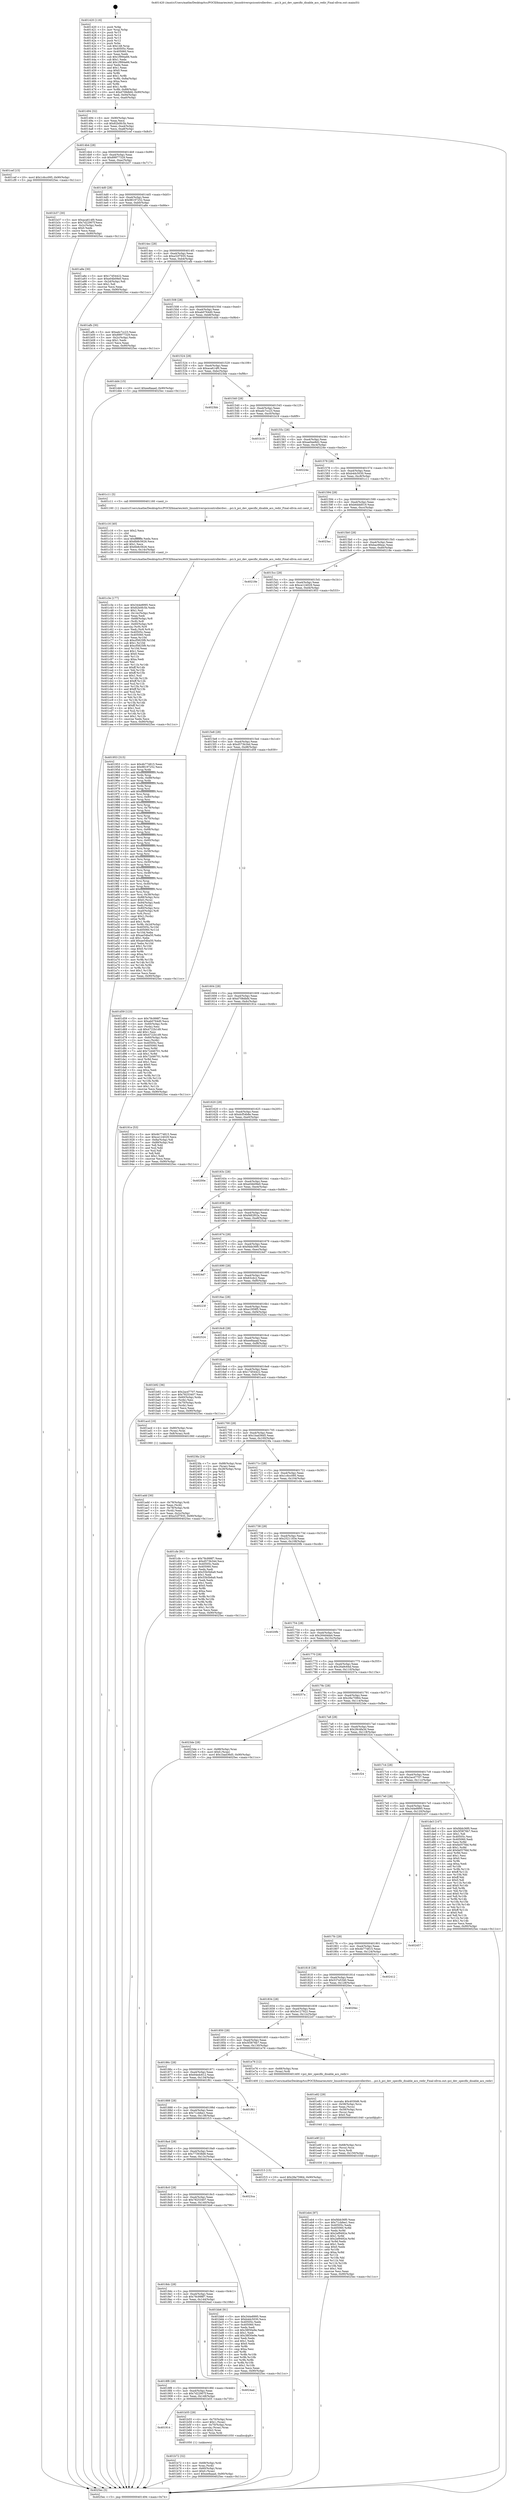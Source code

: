 digraph "0x401420" {
  label = "0x401420 (/mnt/c/Users/mathe/Desktop/tcc/POCII/binaries/extr_linuxdriverspcicontrollerdwc....pci.h_pci_dev_specific_disable_acs_redir_Final-ollvm.out::main(0))"
  labelloc = "t"
  node[shape=record]

  Entry [label="",width=0.3,height=0.3,shape=circle,fillcolor=black,style=filled]
  "0x401494" [label="{
     0x401494 [32]\l
     | [instrs]\l
     &nbsp;&nbsp;0x401494 \<+6\>: mov -0x90(%rbp),%eax\l
     &nbsp;&nbsp;0x40149a \<+2\>: mov %eax,%ecx\l
     &nbsp;&nbsp;0x40149c \<+6\>: sub $0x82b0fc5b,%ecx\l
     &nbsp;&nbsp;0x4014a2 \<+6\>: mov %eax,-0xa4(%rbp)\l
     &nbsp;&nbsp;0x4014a8 \<+6\>: mov %ecx,-0xa8(%rbp)\l
     &nbsp;&nbsp;0x4014ae \<+6\>: je 0000000000401cef \<main+0x8cf\>\l
  }"]
  "0x401cef" [label="{
     0x401cef [15]\l
     | [instrs]\l
     &nbsp;&nbsp;0x401cef \<+10\>: movl $0x1c6cc095,-0x90(%rbp)\l
     &nbsp;&nbsp;0x401cf9 \<+5\>: jmp 00000000004025ec \<main+0x11cc\>\l
  }"]
  "0x4014b4" [label="{
     0x4014b4 [28]\l
     | [instrs]\l
     &nbsp;&nbsp;0x4014b4 \<+5\>: jmp 00000000004014b9 \<main+0x99\>\l
     &nbsp;&nbsp;0x4014b9 \<+6\>: mov -0xa4(%rbp),%eax\l
     &nbsp;&nbsp;0x4014bf \<+5\>: sub $0x89977329,%eax\l
     &nbsp;&nbsp;0x4014c4 \<+6\>: mov %eax,-0xac(%rbp)\l
     &nbsp;&nbsp;0x4014ca \<+6\>: je 0000000000401b37 \<main+0x717\>\l
  }"]
  Exit [label="",width=0.3,height=0.3,shape=circle,fillcolor=black,style=filled,peripheries=2]
  "0x401b37" [label="{
     0x401b37 [30]\l
     | [instrs]\l
     &nbsp;&nbsp;0x401b37 \<+5\>: mov $0xaca614f0,%eax\l
     &nbsp;&nbsp;0x401b3c \<+5\>: mov $0x7d22907f,%ecx\l
     &nbsp;&nbsp;0x401b41 \<+3\>: mov -0x2c(%rbp),%edx\l
     &nbsp;&nbsp;0x401b44 \<+3\>: cmp $0x0,%edx\l
     &nbsp;&nbsp;0x401b47 \<+3\>: cmove %ecx,%eax\l
     &nbsp;&nbsp;0x401b4a \<+6\>: mov %eax,-0x90(%rbp)\l
     &nbsp;&nbsp;0x401b50 \<+5\>: jmp 00000000004025ec \<main+0x11cc\>\l
  }"]
  "0x4014d0" [label="{
     0x4014d0 [28]\l
     | [instrs]\l
     &nbsp;&nbsp;0x4014d0 \<+5\>: jmp 00000000004014d5 \<main+0xb5\>\l
     &nbsp;&nbsp;0x4014d5 \<+6\>: mov -0xa4(%rbp),%eax\l
     &nbsp;&nbsp;0x4014db \<+5\>: sub $0x98197252,%eax\l
     &nbsp;&nbsp;0x4014e0 \<+6\>: mov %eax,-0xb0(%rbp)\l
     &nbsp;&nbsp;0x4014e6 \<+6\>: je 0000000000401a8e \<main+0x66e\>\l
  }"]
  "0x401eb4" [label="{
     0x401eb4 [97]\l
     | [instrs]\l
     &nbsp;&nbsp;0x401eb4 \<+5\>: mov $0xf4bb36f0,%eax\l
     &nbsp;&nbsp;0x401eb9 \<+5\>: mov $0x71cbfee1,%esi\l
     &nbsp;&nbsp;0x401ebe \<+7\>: mov 0x40505c,%edx\l
     &nbsp;&nbsp;0x401ec5 \<+8\>: mov 0x405060,%r8d\l
     &nbsp;&nbsp;0x401ecd \<+3\>: mov %edx,%r9d\l
     &nbsp;&nbsp;0x401ed0 \<+7\>: add $0x2ef9492e,%r9d\l
     &nbsp;&nbsp;0x401ed7 \<+4\>: sub $0x1,%r9d\l
     &nbsp;&nbsp;0x401edb \<+7\>: sub $0x2ef9492e,%r9d\l
     &nbsp;&nbsp;0x401ee2 \<+4\>: imul %r9d,%edx\l
     &nbsp;&nbsp;0x401ee6 \<+3\>: and $0x1,%edx\l
     &nbsp;&nbsp;0x401ee9 \<+3\>: cmp $0x0,%edx\l
     &nbsp;&nbsp;0x401eec \<+4\>: sete %r10b\l
     &nbsp;&nbsp;0x401ef0 \<+4\>: cmp $0xa,%r8d\l
     &nbsp;&nbsp;0x401ef4 \<+4\>: setl %r11b\l
     &nbsp;&nbsp;0x401ef8 \<+3\>: mov %r10b,%bl\l
     &nbsp;&nbsp;0x401efb \<+3\>: and %r11b,%bl\l
     &nbsp;&nbsp;0x401efe \<+3\>: xor %r11b,%r10b\l
     &nbsp;&nbsp;0x401f01 \<+3\>: or %r10b,%bl\l
     &nbsp;&nbsp;0x401f04 \<+3\>: test $0x1,%bl\l
     &nbsp;&nbsp;0x401f07 \<+3\>: cmovne %esi,%eax\l
     &nbsp;&nbsp;0x401f0a \<+6\>: mov %eax,-0x90(%rbp)\l
     &nbsp;&nbsp;0x401f10 \<+5\>: jmp 00000000004025ec \<main+0x11cc\>\l
  }"]
  "0x401a8e" [label="{
     0x401a8e [30]\l
     | [instrs]\l
     &nbsp;&nbsp;0x401a8e \<+5\>: mov $0x17d54422,%eax\l
     &nbsp;&nbsp;0x401a93 \<+5\>: mov $0xe04b09e0,%ecx\l
     &nbsp;&nbsp;0x401a98 \<+3\>: mov -0x2d(%rbp),%dl\l
     &nbsp;&nbsp;0x401a9b \<+3\>: test $0x1,%dl\l
     &nbsp;&nbsp;0x401a9e \<+3\>: cmovne %ecx,%eax\l
     &nbsp;&nbsp;0x401aa1 \<+6\>: mov %eax,-0x90(%rbp)\l
     &nbsp;&nbsp;0x401aa7 \<+5\>: jmp 00000000004025ec \<main+0x11cc\>\l
  }"]
  "0x4014ec" [label="{
     0x4014ec [28]\l
     | [instrs]\l
     &nbsp;&nbsp;0x4014ec \<+5\>: jmp 00000000004014f1 \<main+0xd1\>\l
     &nbsp;&nbsp;0x4014f1 \<+6\>: mov -0xa4(%rbp),%eax\l
     &nbsp;&nbsp;0x4014f7 \<+5\>: sub $0xa32f7935,%eax\l
     &nbsp;&nbsp;0x4014fc \<+6\>: mov %eax,-0xb4(%rbp)\l
     &nbsp;&nbsp;0x401502 \<+6\>: je 0000000000401afb \<main+0x6db\>\l
  }"]
  "0x401e9f" [label="{
     0x401e9f [21]\l
     | [instrs]\l
     &nbsp;&nbsp;0x401e9f \<+4\>: mov -0x68(%rbp),%rcx\l
     &nbsp;&nbsp;0x401ea3 \<+3\>: mov (%rcx),%rcx\l
     &nbsp;&nbsp;0x401ea6 \<+3\>: mov %rcx,%rdi\l
     &nbsp;&nbsp;0x401ea9 \<+6\>: mov %eax,-0x150(%rbp)\l
     &nbsp;&nbsp;0x401eaf \<+5\>: call 0000000000401030 \<free@plt\>\l
     | [calls]\l
     &nbsp;&nbsp;0x401030 \{1\} (unknown)\l
  }"]
  "0x401afb" [label="{
     0x401afb [30]\l
     | [instrs]\l
     &nbsp;&nbsp;0x401afb \<+5\>: mov $0xadc7cc23,%eax\l
     &nbsp;&nbsp;0x401b00 \<+5\>: mov $0x89977329,%ecx\l
     &nbsp;&nbsp;0x401b05 \<+3\>: mov -0x2c(%rbp),%edx\l
     &nbsp;&nbsp;0x401b08 \<+3\>: cmp $0x1,%edx\l
     &nbsp;&nbsp;0x401b0b \<+3\>: cmovl %ecx,%eax\l
     &nbsp;&nbsp;0x401b0e \<+6\>: mov %eax,-0x90(%rbp)\l
     &nbsp;&nbsp;0x401b14 \<+5\>: jmp 00000000004025ec \<main+0x11cc\>\l
  }"]
  "0x401508" [label="{
     0x401508 [28]\l
     | [instrs]\l
     &nbsp;&nbsp;0x401508 \<+5\>: jmp 000000000040150d \<main+0xed\>\l
     &nbsp;&nbsp;0x40150d \<+6\>: mov -0xa4(%rbp),%eax\l
     &nbsp;&nbsp;0x401513 \<+5\>: sub $0xab0764d0,%eax\l
     &nbsp;&nbsp;0x401518 \<+6\>: mov %eax,-0xb8(%rbp)\l
     &nbsp;&nbsp;0x40151e \<+6\>: je 0000000000401dd4 \<main+0x9b4\>\l
  }"]
  "0x401e82" [label="{
     0x401e82 [29]\l
     | [instrs]\l
     &nbsp;&nbsp;0x401e82 \<+10\>: movabs $0x4030d6,%rdi\l
     &nbsp;&nbsp;0x401e8c \<+4\>: mov -0x58(%rbp),%rcx\l
     &nbsp;&nbsp;0x401e90 \<+2\>: mov %eax,(%rcx)\l
     &nbsp;&nbsp;0x401e92 \<+4\>: mov -0x58(%rbp),%rcx\l
     &nbsp;&nbsp;0x401e96 \<+2\>: mov (%rcx),%esi\l
     &nbsp;&nbsp;0x401e98 \<+2\>: mov $0x0,%al\l
     &nbsp;&nbsp;0x401e9a \<+5\>: call 0000000000401040 \<printf@plt\>\l
     | [calls]\l
     &nbsp;&nbsp;0x401040 \{1\} (unknown)\l
  }"]
  "0x401dd4" [label="{
     0x401dd4 [15]\l
     | [instrs]\l
     &nbsp;&nbsp;0x401dd4 \<+10\>: movl $0xee8aaad,-0x90(%rbp)\l
     &nbsp;&nbsp;0x401dde \<+5\>: jmp 00000000004025ec \<main+0x11cc\>\l
  }"]
  "0x401524" [label="{
     0x401524 [28]\l
     | [instrs]\l
     &nbsp;&nbsp;0x401524 \<+5\>: jmp 0000000000401529 \<main+0x109\>\l
     &nbsp;&nbsp;0x401529 \<+6\>: mov -0xa4(%rbp),%eax\l
     &nbsp;&nbsp;0x40152f \<+5\>: sub $0xaca614f0,%eax\l
     &nbsp;&nbsp;0x401534 \<+6\>: mov %eax,-0xbc(%rbp)\l
     &nbsp;&nbsp;0x40153a \<+6\>: je 00000000004023bb \<main+0xf9b\>\l
  }"]
  "0x401c3e" [label="{
     0x401c3e [177]\l
     | [instrs]\l
     &nbsp;&nbsp;0x401c3e \<+5\>: mov $0x344e8995,%ecx\l
     &nbsp;&nbsp;0x401c43 \<+5\>: mov $0x82b0fc5b,%edx\l
     &nbsp;&nbsp;0x401c48 \<+3\>: mov $0x1,%sil\l
     &nbsp;&nbsp;0x401c4b \<+6\>: mov -0x14c(%rbp),%edi\l
     &nbsp;&nbsp;0x401c51 \<+3\>: imul %eax,%edi\l
     &nbsp;&nbsp;0x401c54 \<+4\>: mov -0x68(%rbp),%r8\l
     &nbsp;&nbsp;0x401c58 \<+3\>: mov (%r8),%r8\l
     &nbsp;&nbsp;0x401c5b \<+4\>: mov -0x60(%rbp),%r9\l
     &nbsp;&nbsp;0x401c5f \<+3\>: movslq (%r9),%r9\l
     &nbsp;&nbsp;0x401c62 \<+4\>: mov %edi,(%r8,%r9,4)\l
     &nbsp;&nbsp;0x401c66 \<+7\>: mov 0x40505c,%eax\l
     &nbsp;&nbsp;0x401c6d \<+7\>: mov 0x405060,%edi\l
     &nbsp;&nbsp;0x401c74 \<+3\>: mov %eax,%r10d\l
     &nbsp;&nbsp;0x401c77 \<+7\>: sub $0xcf5825f9,%r10d\l
     &nbsp;&nbsp;0x401c7e \<+4\>: sub $0x1,%r10d\l
     &nbsp;&nbsp;0x401c82 \<+7\>: add $0xcf5825f9,%r10d\l
     &nbsp;&nbsp;0x401c89 \<+4\>: imul %r10d,%eax\l
     &nbsp;&nbsp;0x401c8d \<+3\>: and $0x1,%eax\l
     &nbsp;&nbsp;0x401c90 \<+3\>: cmp $0x0,%eax\l
     &nbsp;&nbsp;0x401c93 \<+4\>: sete %r11b\l
     &nbsp;&nbsp;0x401c97 \<+3\>: cmp $0xa,%edi\l
     &nbsp;&nbsp;0x401c9a \<+3\>: setl %bl\l
     &nbsp;&nbsp;0x401c9d \<+3\>: mov %r11b,%r14b\l
     &nbsp;&nbsp;0x401ca0 \<+4\>: xor $0xff,%r14b\l
     &nbsp;&nbsp;0x401ca4 \<+3\>: mov %bl,%r15b\l
     &nbsp;&nbsp;0x401ca7 \<+4\>: xor $0xff,%r15b\l
     &nbsp;&nbsp;0x401cab \<+4\>: xor $0x1,%sil\l
     &nbsp;&nbsp;0x401caf \<+3\>: mov %r14b,%r12b\l
     &nbsp;&nbsp;0x401cb2 \<+4\>: and $0xff,%r12b\l
     &nbsp;&nbsp;0x401cb6 \<+3\>: and %sil,%r11b\l
     &nbsp;&nbsp;0x401cb9 \<+3\>: mov %r15b,%r13b\l
     &nbsp;&nbsp;0x401cbc \<+4\>: and $0xff,%r13b\l
     &nbsp;&nbsp;0x401cc0 \<+3\>: and %sil,%bl\l
     &nbsp;&nbsp;0x401cc3 \<+3\>: or %r11b,%r12b\l
     &nbsp;&nbsp;0x401cc6 \<+3\>: or %bl,%r13b\l
     &nbsp;&nbsp;0x401cc9 \<+3\>: xor %r13b,%r12b\l
     &nbsp;&nbsp;0x401ccc \<+3\>: or %r15b,%r14b\l
     &nbsp;&nbsp;0x401ccf \<+4\>: xor $0xff,%r14b\l
     &nbsp;&nbsp;0x401cd3 \<+4\>: or $0x1,%sil\l
     &nbsp;&nbsp;0x401cd7 \<+3\>: and %sil,%r14b\l
     &nbsp;&nbsp;0x401cda \<+3\>: or %r14b,%r12b\l
     &nbsp;&nbsp;0x401cdd \<+4\>: test $0x1,%r12b\l
     &nbsp;&nbsp;0x401ce1 \<+3\>: cmovne %edx,%ecx\l
     &nbsp;&nbsp;0x401ce4 \<+6\>: mov %ecx,-0x90(%rbp)\l
     &nbsp;&nbsp;0x401cea \<+5\>: jmp 00000000004025ec \<main+0x11cc\>\l
  }"]
  "0x4023bb" [label="{
     0x4023bb\l
  }", style=dashed]
  "0x401540" [label="{
     0x401540 [28]\l
     | [instrs]\l
     &nbsp;&nbsp;0x401540 \<+5\>: jmp 0000000000401545 \<main+0x125\>\l
     &nbsp;&nbsp;0x401545 \<+6\>: mov -0xa4(%rbp),%eax\l
     &nbsp;&nbsp;0x40154b \<+5\>: sub $0xadc7cc23,%eax\l
     &nbsp;&nbsp;0x401550 \<+6\>: mov %eax,-0xc0(%rbp)\l
     &nbsp;&nbsp;0x401556 \<+6\>: je 0000000000401b19 \<main+0x6f9\>\l
  }"]
  "0x401c16" [label="{
     0x401c16 [40]\l
     | [instrs]\l
     &nbsp;&nbsp;0x401c16 \<+5\>: mov $0x2,%ecx\l
     &nbsp;&nbsp;0x401c1b \<+1\>: cltd\l
     &nbsp;&nbsp;0x401c1c \<+2\>: idiv %ecx\l
     &nbsp;&nbsp;0x401c1e \<+6\>: imul $0xfffffffe,%edx,%ecx\l
     &nbsp;&nbsp;0x401c24 \<+6\>: sub $0x6b8c5626,%ecx\l
     &nbsp;&nbsp;0x401c2a \<+3\>: add $0x1,%ecx\l
     &nbsp;&nbsp;0x401c2d \<+6\>: add $0x6b8c5626,%ecx\l
     &nbsp;&nbsp;0x401c33 \<+6\>: mov %ecx,-0x14c(%rbp)\l
     &nbsp;&nbsp;0x401c39 \<+5\>: call 0000000000401160 \<next_i\>\l
     | [calls]\l
     &nbsp;&nbsp;0x401160 \{1\} (/mnt/c/Users/mathe/Desktop/tcc/POCII/binaries/extr_linuxdriverspcicontrollerdwc....pci.h_pci_dev_specific_disable_acs_redir_Final-ollvm.out::next_i)\l
  }"]
  "0x401b19" [label="{
     0x401b19\l
  }", style=dashed]
  "0x40155c" [label="{
     0x40155c [28]\l
     | [instrs]\l
     &nbsp;&nbsp;0x40155c \<+5\>: jmp 0000000000401561 \<main+0x141\>\l
     &nbsp;&nbsp;0x401561 \<+6\>: mov -0xa4(%rbp),%eax\l
     &nbsp;&nbsp;0x401567 \<+5\>: sub $0xae0ee8d2,%eax\l
     &nbsp;&nbsp;0x40156c \<+6\>: mov %eax,-0xc4(%rbp)\l
     &nbsp;&nbsp;0x401572 \<+6\>: je 000000000040224e \<main+0xe2e\>\l
  }"]
  "0x401b72" [label="{
     0x401b72 [32]\l
     | [instrs]\l
     &nbsp;&nbsp;0x401b72 \<+4\>: mov -0x68(%rbp),%rdi\l
     &nbsp;&nbsp;0x401b76 \<+3\>: mov %rax,(%rdi)\l
     &nbsp;&nbsp;0x401b79 \<+4\>: mov -0x60(%rbp),%rax\l
     &nbsp;&nbsp;0x401b7d \<+6\>: movl $0x0,(%rax)\l
     &nbsp;&nbsp;0x401b83 \<+10\>: movl $0xee8aaad,-0x90(%rbp)\l
     &nbsp;&nbsp;0x401b8d \<+5\>: jmp 00000000004025ec \<main+0x11cc\>\l
  }"]
  "0x40224e" [label="{
     0x40224e\l
  }", style=dashed]
  "0x401578" [label="{
     0x401578 [28]\l
     | [instrs]\l
     &nbsp;&nbsp;0x401578 \<+5\>: jmp 000000000040157d \<main+0x15d\>\l
     &nbsp;&nbsp;0x40157d \<+6\>: mov -0xa4(%rbp),%eax\l
     &nbsp;&nbsp;0x401583 \<+5\>: sub $0xb4dc5030,%eax\l
     &nbsp;&nbsp;0x401588 \<+6\>: mov %eax,-0xc8(%rbp)\l
     &nbsp;&nbsp;0x40158e \<+6\>: je 0000000000401c11 \<main+0x7f1\>\l
  }"]
  "0x401914" [label="{
     0x401914\l
  }", style=dashed]
  "0x401c11" [label="{
     0x401c11 [5]\l
     | [instrs]\l
     &nbsp;&nbsp;0x401c11 \<+5\>: call 0000000000401160 \<next_i\>\l
     | [calls]\l
     &nbsp;&nbsp;0x401160 \{1\} (/mnt/c/Users/mathe/Desktop/tcc/POCII/binaries/extr_linuxdriverspcicontrollerdwc....pci.h_pci_dev_specific_disable_acs_redir_Final-ollvm.out::next_i)\l
  }"]
  "0x401594" [label="{
     0x401594 [28]\l
     | [instrs]\l
     &nbsp;&nbsp;0x401594 \<+5\>: jmp 0000000000401599 \<main+0x179\>\l
     &nbsp;&nbsp;0x401599 \<+6\>: mov -0xa4(%rbp),%eax\l
     &nbsp;&nbsp;0x40159f \<+5\>: sub $0xb6ddd019,%eax\l
     &nbsp;&nbsp;0x4015a4 \<+6\>: mov %eax,-0xcc(%rbp)\l
     &nbsp;&nbsp;0x4015aa \<+6\>: je 00000000004023ac \<main+0xf8c\>\l
  }"]
  "0x401b55" [label="{
     0x401b55 [29]\l
     | [instrs]\l
     &nbsp;&nbsp;0x401b55 \<+4\>: mov -0x70(%rbp),%rax\l
     &nbsp;&nbsp;0x401b59 \<+6\>: movl $0x1,(%rax)\l
     &nbsp;&nbsp;0x401b5f \<+4\>: mov -0x70(%rbp),%rax\l
     &nbsp;&nbsp;0x401b63 \<+3\>: movslq (%rax),%rax\l
     &nbsp;&nbsp;0x401b66 \<+4\>: shl $0x2,%rax\l
     &nbsp;&nbsp;0x401b6a \<+3\>: mov %rax,%rdi\l
     &nbsp;&nbsp;0x401b6d \<+5\>: call 0000000000401050 \<malloc@plt\>\l
     | [calls]\l
     &nbsp;&nbsp;0x401050 \{1\} (unknown)\l
  }"]
  "0x4023ac" [label="{
     0x4023ac\l
  }", style=dashed]
  "0x4015b0" [label="{
     0x4015b0 [28]\l
     | [instrs]\l
     &nbsp;&nbsp;0x4015b0 \<+5\>: jmp 00000000004015b5 \<main+0x195\>\l
     &nbsp;&nbsp;0x4015b5 \<+6\>: mov -0xa4(%rbp),%eax\l
     &nbsp;&nbsp;0x4015bb \<+5\>: sub $0xbac66eac,%eax\l
     &nbsp;&nbsp;0x4015c0 \<+6\>: mov %eax,-0xd0(%rbp)\l
     &nbsp;&nbsp;0x4015c6 \<+6\>: je 000000000040218e \<main+0xd6e\>\l
  }"]
  "0x4018f8" [label="{
     0x4018f8 [28]\l
     | [instrs]\l
     &nbsp;&nbsp;0x4018f8 \<+5\>: jmp 00000000004018fd \<main+0x4dd\>\l
     &nbsp;&nbsp;0x4018fd \<+6\>: mov -0xa4(%rbp),%eax\l
     &nbsp;&nbsp;0x401903 \<+5\>: sub $0x7d22907f,%eax\l
     &nbsp;&nbsp;0x401908 \<+6\>: mov %eax,-0x148(%rbp)\l
     &nbsp;&nbsp;0x40190e \<+6\>: je 0000000000401b55 \<main+0x735\>\l
  }"]
  "0x40218e" [label="{
     0x40218e\l
  }", style=dashed]
  "0x4015cc" [label="{
     0x4015cc [28]\l
     | [instrs]\l
     &nbsp;&nbsp;0x4015cc \<+5\>: jmp 00000000004015d1 \<main+0x1b1\>\l
     &nbsp;&nbsp;0x4015d1 \<+6\>: mov -0xa4(%rbp),%eax\l
     &nbsp;&nbsp;0x4015d7 \<+5\>: sub $0xce124029,%eax\l
     &nbsp;&nbsp;0x4015dc \<+6\>: mov %eax,-0xd4(%rbp)\l
     &nbsp;&nbsp;0x4015e2 \<+6\>: je 0000000000401953 \<main+0x533\>\l
  }"]
  "0x4024ad" [label="{
     0x4024ad\l
  }", style=dashed]
  "0x401953" [label="{
     0x401953 [315]\l
     | [instrs]\l
     &nbsp;&nbsp;0x401953 \<+5\>: mov $0x4b774815,%eax\l
     &nbsp;&nbsp;0x401958 \<+5\>: mov $0x98197252,%ecx\l
     &nbsp;&nbsp;0x40195d \<+3\>: mov %rsp,%rdx\l
     &nbsp;&nbsp;0x401960 \<+4\>: add $0xfffffffffffffff0,%rdx\l
     &nbsp;&nbsp;0x401964 \<+3\>: mov %rdx,%rsp\l
     &nbsp;&nbsp;0x401967 \<+7\>: mov %rdx,-0x88(%rbp)\l
     &nbsp;&nbsp;0x40196e \<+3\>: mov %rsp,%rdx\l
     &nbsp;&nbsp;0x401971 \<+4\>: add $0xfffffffffffffff0,%rdx\l
     &nbsp;&nbsp;0x401975 \<+3\>: mov %rdx,%rsp\l
     &nbsp;&nbsp;0x401978 \<+3\>: mov %rsp,%rsi\l
     &nbsp;&nbsp;0x40197b \<+4\>: add $0xfffffffffffffff0,%rsi\l
     &nbsp;&nbsp;0x40197f \<+3\>: mov %rsi,%rsp\l
     &nbsp;&nbsp;0x401982 \<+4\>: mov %rsi,-0x80(%rbp)\l
     &nbsp;&nbsp;0x401986 \<+3\>: mov %rsp,%rsi\l
     &nbsp;&nbsp;0x401989 \<+4\>: add $0xfffffffffffffff0,%rsi\l
     &nbsp;&nbsp;0x40198d \<+3\>: mov %rsi,%rsp\l
     &nbsp;&nbsp;0x401990 \<+4\>: mov %rsi,-0x78(%rbp)\l
     &nbsp;&nbsp;0x401994 \<+3\>: mov %rsp,%rsi\l
     &nbsp;&nbsp;0x401997 \<+4\>: add $0xfffffffffffffff0,%rsi\l
     &nbsp;&nbsp;0x40199b \<+3\>: mov %rsi,%rsp\l
     &nbsp;&nbsp;0x40199e \<+4\>: mov %rsi,-0x70(%rbp)\l
     &nbsp;&nbsp;0x4019a2 \<+3\>: mov %rsp,%rsi\l
     &nbsp;&nbsp;0x4019a5 \<+4\>: add $0xfffffffffffffff0,%rsi\l
     &nbsp;&nbsp;0x4019a9 \<+3\>: mov %rsi,%rsp\l
     &nbsp;&nbsp;0x4019ac \<+4\>: mov %rsi,-0x68(%rbp)\l
     &nbsp;&nbsp;0x4019b0 \<+3\>: mov %rsp,%rsi\l
     &nbsp;&nbsp;0x4019b3 \<+4\>: add $0xfffffffffffffff0,%rsi\l
     &nbsp;&nbsp;0x4019b7 \<+3\>: mov %rsi,%rsp\l
     &nbsp;&nbsp;0x4019ba \<+4\>: mov %rsi,-0x60(%rbp)\l
     &nbsp;&nbsp;0x4019be \<+3\>: mov %rsp,%rsi\l
     &nbsp;&nbsp;0x4019c1 \<+4\>: add $0xfffffffffffffff0,%rsi\l
     &nbsp;&nbsp;0x4019c5 \<+3\>: mov %rsi,%rsp\l
     &nbsp;&nbsp;0x4019c8 \<+4\>: mov %rsi,-0x58(%rbp)\l
     &nbsp;&nbsp;0x4019cc \<+3\>: mov %rsp,%rsi\l
     &nbsp;&nbsp;0x4019cf \<+4\>: add $0xfffffffffffffff0,%rsi\l
     &nbsp;&nbsp;0x4019d3 \<+3\>: mov %rsi,%rsp\l
     &nbsp;&nbsp;0x4019d6 \<+4\>: mov %rsi,-0x50(%rbp)\l
     &nbsp;&nbsp;0x4019da \<+3\>: mov %rsp,%rsi\l
     &nbsp;&nbsp;0x4019dd \<+4\>: add $0xfffffffffffffff0,%rsi\l
     &nbsp;&nbsp;0x4019e1 \<+3\>: mov %rsi,%rsp\l
     &nbsp;&nbsp;0x4019e4 \<+4\>: mov %rsi,-0x48(%rbp)\l
     &nbsp;&nbsp;0x4019e8 \<+3\>: mov %rsp,%rsi\l
     &nbsp;&nbsp;0x4019eb \<+4\>: add $0xfffffffffffffff0,%rsi\l
     &nbsp;&nbsp;0x4019ef \<+3\>: mov %rsi,%rsp\l
     &nbsp;&nbsp;0x4019f2 \<+4\>: mov %rsi,-0x40(%rbp)\l
     &nbsp;&nbsp;0x4019f6 \<+3\>: mov %rsp,%rsi\l
     &nbsp;&nbsp;0x4019f9 \<+4\>: add $0xfffffffffffffff0,%rsi\l
     &nbsp;&nbsp;0x4019fd \<+3\>: mov %rsi,%rsp\l
     &nbsp;&nbsp;0x401a00 \<+4\>: mov %rsi,-0x38(%rbp)\l
     &nbsp;&nbsp;0x401a04 \<+7\>: mov -0x88(%rbp),%rsi\l
     &nbsp;&nbsp;0x401a0b \<+6\>: movl $0x0,(%rsi)\l
     &nbsp;&nbsp;0x401a11 \<+6\>: mov -0x94(%rbp),%edi\l
     &nbsp;&nbsp;0x401a17 \<+2\>: mov %edi,(%rdx)\l
     &nbsp;&nbsp;0x401a19 \<+4\>: mov -0x80(%rbp),%rsi\l
     &nbsp;&nbsp;0x401a1d \<+7\>: mov -0xa0(%rbp),%r8\l
     &nbsp;&nbsp;0x401a24 \<+3\>: mov %r8,(%rsi)\l
     &nbsp;&nbsp;0x401a27 \<+3\>: cmpl $0x2,(%rdx)\l
     &nbsp;&nbsp;0x401a2a \<+4\>: setne %r9b\l
     &nbsp;&nbsp;0x401a2e \<+4\>: and $0x1,%r9b\l
     &nbsp;&nbsp;0x401a32 \<+4\>: mov %r9b,-0x2d(%rbp)\l
     &nbsp;&nbsp;0x401a36 \<+8\>: mov 0x40505c,%r10d\l
     &nbsp;&nbsp;0x401a3e \<+8\>: mov 0x405060,%r11d\l
     &nbsp;&nbsp;0x401a46 \<+3\>: mov %r10d,%ebx\l
     &nbsp;&nbsp;0x401a49 \<+6\>: sub $0xae54ba50,%ebx\l
     &nbsp;&nbsp;0x401a4f \<+3\>: sub $0x1,%ebx\l
     &nbsp;&nbsp;0x401a52 \<+6\>: add $0xae54ba50,%ebx\l
     &nbsp;&nbsp;0x401a58 \<+4\>: imul %ebx,%r10d\l
     &nbsp;&nbsp;0x401a5c \<+4\>: and $0x1,%r10d\l
     &nbsp;&nbsp;0x401a60 \<+4\>: cmp $0x0,%r10d\l
     &nbsp;&nbsp;0x401a64 \<+4\>: sete %r9b\l
     &nbsp;&nbsp;0x401a68 \<+4\>: cmp $0xa,%r11d\l
     &nbsp;&nbsp;0x401a6c \<+4\>: setl %r14b\l
     &nbsp;&nbsp;0x401a70 \<+3\>: mov %r9b,%r15b\l
     &nbsp;&nbsp;0x401a73 \<+3\>: and %r14b,%r15b\l
     &nbsp;&nbsp;0x401a76 \<+3\>: xor %r14b,%r9b\l
     &nbsp;&nbsp;0x401a79 \<+3\>: or %r9b,%r15b\l
     &nbsp;&nbsp;0x401a7c \<+4\>: test $0x1,%r15b\l
     &nbsp;&nbsp;0x401a80 \<+3\>: cmovne %ecx,%eax\l
     &nbsp;&nbsp;0x401a83 \<+6\>: mov %eax,-0x90(%rbp)\l
     &nbsp;&nbsp;0x401a89 \<+5\>: jmp 00000000004025ec \<main+0x11cc\>\l
  }"]
  "0x4015e8" [label="{
     0x4015e8 [28]\l
     | [instrs]\l
     &nbsp;&nbsp;0x4015e8 \<+5\>: jmp 00000000004015ed \<main+0x1cd\>\l
     &nbsp;&nbsp;0x4015ed \<+6\>: mov -0xa4(%rbp),%eax\l
     &nbsp;&nbsp;0x4015f3 \<+5\>: sub $0xd573b34d,%eax\l
     &nbsp;&nbsp;0x4015f8 \<+6\>: mov %eax,-0xd8(%rbp)\l
     &nbsp;&nbsp;0x4015fe \<+6\>: je 0000000000401d59 \<main+0x939\>\l
  }"]
  "0x4018dc" [label="{
     0x4018dc [28]\l
     | [instrs]\l
     &nbsp;&nbsp;0x4018dc \<+5\>: jmp 00000000004018e1 \<main+0x4c1\>\l
     &nbsp;&nbsp;0x4018e1 \<+6\>: mov -0xa4(%rbp),%eax\l
     &nbsp;&nbsp;0x4018e7 \<+5\>: sub $0x78c998f7,%eax\l
     &nbsp;&nbsp;0x4018ec \<+6\>: mov %eax,-0x144(%rbp)\l
     &nbsp;&nbsp;0x4018f2 \<+6\>: je 00000000004024ad \<main+0x108d\>\l
  }"]
  "0x401d59" [label="{
     0x401d59 [123]\l
     | [instrs]\l
     &nbsp;&nbsp;0x401d59 \<+5\>: mov $0x78c998f7,%eax\l
     &nbsp;&nbsp;0x401d5e \<+5\>: mov $0xab0764d0,%ecx\l
     &nbsp;&nbsp;0x401d63 \<+4\>: mov -0x60(%rbp),%rdx\l
     &nbsp;&nbsp;0x401d67 \<+2\>: mov (%rdx),%esi\l
     &nbsp;&nbsp;0x401d69 \<+6\>: sub $0x4722b1d9,%esi\l
     &nbsp;&nbsp;0x401d6f \<+3\>: add $0x1,%esi\l
     &nbsp;&nbsp;0x401d72 \<+6\>: add $0x4722b1d9,%esi\l
     &nbsp;&nbsp;0x401d78 \<+4\>: mov -0x60(%rbp),%rdx\l
     &nbsp;&nbsp;0x401d7c \<+2\>: mov %esi,(%rdx)\l
     &nbsp;&nbsp;0x401d7e \<+7\>: mov 0x40505c,%esi\l
     &nbsp;&nbsp;0x401d85 \<+7\>: mov 0x405060,%edi\l
     &nbsp;&nbsp;0x401d8c \<+3\>: mov %esi,%r8d\l
     &nbsp;&nbsp;0x401d8f \<+7\>: add $0x72d46701,%r8d\l
     &nbsp;&nbsp;0x401d96 \<+4\>: sub $0x1,%r8d\l
     &nbsp;&nbsp;0x401d9a \<+7\>: sub $0x72d46701,%r8d\l
     &nbsp;&nbsp;0x401da1 \<+4\>: imul %r8d,%esi\l
     &nbsp;&nbsp;0x401da5 \<+3\>: and $0x1,%esi\l
     &nbsp;&nbsp;0x401da8 \<+3\>: cmp $0x0,%esi\l
     &nbsp;&nbsp;0x401dab \<+4\>: sete %r9b\l
     &nbsp;&nbsp;0x401daf \<+3\>: cmp $0xa,%edi\l
     &nbsp;&nbsp;0x401db2 \<+4\>: setl %r10b\l
     &nbsp;&nbsp;0x401db6 \<+3\>: mov %r9b,%r11b\l
     &nbsp;&nbsp;0x401db9 \<+3\>: and %r10b,%r11b\l
     &nbsp;&nbsp;0x401dbc \<+3\>: xor %r10b,%r9b\l
     &nbsp;&nbsp;0x401dbf \<+3\>: or %r9b,%r11b\l
     &nbsp;&nbsp;0x401dc2 \<+4\>: test $0x1,%r11b\l
     &nbsp;&nbsp;0x401dc6 \<+3\>: cmovne %ecx,%eax\l
     &nbsp;&nbsp;0x401dc9 \<+6\>: mov %eax,-0x90(%rbp)\l
     &nbsp;&nbsp;0x401dcf \<+5\>: jmp 00000000004025ec \<main+0x11cc\>\l
  }"]
  "0x401604" [label="{
     0x401604 [28]\l
     | [instrs]\l
     &nbsp;&nbsp;0x401604 \<+5\>: jmp 0000000000401609 \<main+0x1e9\>\l
     &nbsp;&nbsp;0x401609 \<+6\>: mov -0xa4(%rbp),%eax\l
     &nbsp;&nbsp;0x40160f \<+5\>: sub $0xd708dbfd,%eax\l
     &nbsp;&nbsp;0x401614 \<+6\>: mov %eax,-0xdc(%rbp)\l
     &nbsp;&nbsp;0x40161a \<+6\>: je 000000000040191e \<main+0x4fe\>\l
  }"]
  "0x401bb6" [label="{
     0x401bb6 [91]\l
     | [instrs]\l
     &nbsp;&nbsp;0x401bb6 \<+5\>: mov $0x344e8995,%eax\l
     &nbsp;&nbsp;0x401bbb \<+5\>: mov $0xb4dc5030,%ecx\l
     &nbsp;&nbsp;0x401bc0 \<+7\>: mov 0x40505c,%edx\l
     &nbsp;&nbsp;0x401bc7 \<+7\>: mov 0x405060,%esi\l
     &nbsp;&nbsp;0x401bce \<+2\>: mov %edx,%edi\l
     &nbsp;&nbsp;0x401bd0 \<+6\>: sub $0x38f30e9e,%edi\l
     &nbsp;&nbsp;0x401bd6 \<+3\>: sub $0x1,%edi\l
     &nbsp;&nbsp;0x401bd9 \<+6\>: add $0x38f30e9e,%edi\l
     &nbsp;&nbsp;0x401bdf \<+3\>: imul %edi,%edx\l
     &nbsp;&nbsp;0x401be2 \<+3\>: and $0x1,%edx\l
     &nbsp;&nbsp;0x401be5 \<+3\>: cmp $0x0,%edx\l
     &nbsp;&nbsp;0x401be8 \<+4\>: sete %r8b\l
     &nbsp;&nbsp;0x401bec \<+3\>: cmp $0xa,%esi\l
     &nbsp;&nbsp;0x401bef \<+4\>: setl %r9b\l
     &nbsp;&nbsp;0x401bf3 \<+3\>: mov %r8b,%r10b\l
     &nbsp;&nbsp;0x401bf6 \<+3\>: and %r9b,%r10b\l
     &nbsp;&nbsp;0x401bf9 \<+3\>: xor %r9b,%r8b\l
     &nbsp;&nbsp;0x401bfc \<+3\>: or %r8b,%r10b\l
     &nbsp;&nbsp;0x401bff \<+4\>: test $0x1,%r10b\l
     &nbsp;&nbsp;0x401c03 \<+3\>: cmovne %ecx,%eax\l
     &nbsp;&nbsp;0x401c06 \<+6\>: mov %eax,-0x90(%rbp)\l
     &nbsp;&nbsp;0x401c0c \<+5\>: jmp 00000000004025ec \<main+0x11cc\>\l
  }"]
  "0x40191e" [label="{
     0x40191e [53]\l
     | [instrs]\l
     &nbsp;&nbsp;0x40191e \<+5\>: mov $0x4b774815,%eax\l
     &nbsp;&nbsp;0x401923 \<+5\>: mov $0xce124029,%ecx\l
     &nbsp;&nbsp;0x401928 \<+6\>: mov -0x8a(%rbp),%dl\l
     &nbsp;&nbsp;0x40192e \<+7\>: mov -0x89(%rbp),%sil\l
     &nbsp;&nbsp;0x401935 \<+3\>: mov %dl,%dil\l
     &nbsp;&nbsp;0x401938 \<+3\>: and %sil,%dil\l
     &nbsp;&nbsp;0x40193b \<+3\>: xor %sil,%dl\l
     &nbsp;&nbsp;0x40193e \<+3\>: or %dl,%dil\l
     &nbsp;&nbsp;0x401941 \<+4\>: test $0x1,%dil\l
     &nbsp;&nbsp;0x401945 \<+3\>: cmovne %ecx,%eax\l
     &nbsp;&nbsp;0x401948 \<+6\>: mov %eax,-0x90(%rbp)\l
     &nbsp;&nbsp;0x40194e \<+5\>: jmp 00000000004025ec \<main+0x11cc\>\l
  }"]
  "0x401620" [label="{
     0x401620 [28]\l
     | [instrs]\l
     &nbsp;&nbsp;0x401620 \<+5\>: jmp 0000000000401625 \<main+0x205\>\l
     &nbsp;&nbsp;0x401625 \<+6\>: mov -0xa4(%rbp),%eax\l
     &nbsp;&nbsp;0x40162b \<+5\>: sub $0xdcf54b8e,%eax\l
     &nbsp;&nbsp;0x401630 \<+6\>: mov %eax,-0xe0(%rbp)\l
     &nbsp;&nbsp;0x401636 \<+6\>: je 000000000040200e \<main+0xbee\>\l
  }"]
  "0x4025ec" [label="{
     0x4025ec [5]\l
     | [instrs]\l
     &nbsp;&nbsp;0x4025ec \<+5\>: jmp 0000000000401494 \<main+0x74\>\l
  }"]
  "0x401420" [label="{
     0x401420 [116]\l
     | [instrs]\l
     &nbsp;&nbsp;0x401420 \<+1\>: push %rbp\l
     &nbsp;&nbsp;0x401421 \<+3\>: mov %rsp,%rbp\l
     &nbsp;&nbsp;0x401424 \<+2\>: push %r15\l
     &nbsp;&nbsp;0x401426 \<+2\>: push %r14\l
     &nbsp;&nbsp;0x401428 \<+2\>: push %r13\l
     &nbsp;&nbsp;0x40142a \<+2\>: push %r12\l
     &nbsp;&nbsp;0x40142c \<+1\>: push %rbx\l
     &nbsp;&nbsp;0x40142d \<+7\>: sub $0x148,%rsp\l
     &nbsp;&nbsp;0x401434 \<+7\>: mov 0x40505c,%eax\l
     &nbsp;&nbsp;0x40143b \<+7\>: mov 0x405060,%ecx\l
     &nbsp;&nbsp;0x401442 \<+2\>: mov %eax,%edx\l
     &nbsp;&nbsp;0x401444 \<+6\>: sub $0x1f994a66,%edx\l
     &nbsp;&nbsp;0x40144a \<+3\>: sub $0x1,%edx\l
     &nbsp;&nbsp;0x40144d \<+6\>: add $0x1f994a66,%edx\l
     &nbsp;&nbsp;0x401453 \<+3\>: imul %edx,%eax\l
     &nbsp;&nbsp;0x401456 \<+3\>: and $0x1,%eax\l
     &nbsp;&nbsp;0x401459 \<+3\>: cmp $0x0,%eax\l
     &nbsp;&nbsp;0x40145c \<+4\>: sete %r8b\l
     &nbsp;&nbsp;0x401460 \<+4\>: and $0x1,%r8b\l
     &nbsp;&nbsp;0x401464 \<+7\>: mov %r8b,-0x8a(%rbp)\l
     &nbsp;&nbsp;0x40146b \<+3\>: cmp $0xa,%ecx\l
     &nbsp;&nbsp;0x40146e \<+4\>: setl %r8b\l
     &nbsp;&nbsp;0x401472 \<+4\>: and $0x1,%r8b\l
     &nbsp;&nbsp;0x401476 \<+7\>: mov %r8b,-0x89(%rbp)\l
     &nbsp;&nbsp;0x40147d \<+10\>: movl $0xd708dbfd,-0x90(%rbp)\l
     &nbsp;&nbsp;0x401487 \<+6\>: mov %edi,-0x94(%rbp)\l
     &nbsp;&nbsp;0x40148d \<+7\>: mov %rsi,-0xa0(%rbp)\l
  }"]
  "0x4018c0" [label="{
     0x4018c0 [28]\l
     | [instrs]\l
     &nbsp;&nbsp;0x4018c0 \<+5\>: jmp 00000000004018c5 \<main+0x4a5\>\l
     &nbsp;&nbsp;0x4018c5 \<+6\>: mov -0xa4(%rbp),%eax\l
     &nbsp;&nbsp;0x4018cb \<+5\>: sub $0x78253407,%eax\l
     &nbsp;&nbsp;0x4018d0 \<+6\>: mov %eax,-0x140(%rbp)\l
     &nbsp;&nbsp;0x4018d6 \<+6\>: je 0000000000401bb6 \<main+0x796\>\l
  }"]
  "0x4023ca" [label="{
     0x4023ca\l
  }", style=dashed]
  "0x40200e" [label="{
     0x40200e\l
  }", style=dashed]
  "0x40163c" [label="{
     0x40163c [28]\l
     | [instrs]\l
     &nbsp;&nbsp;0x40163c \<+5\>: jmp 0000000000401641 \<main+0x221\>\l
     &nbsp;&nbsp;0x401641 \<+6\>: mov -0xa4(%rbp),%eax\l
     &nbsp;&nbsp;0x401647 \<+5\>: sub $0xe04b09e0,%eax\l
     &nbsp;&nbsp;0x40164c \<+6\>: mov %eax,-0xe4(%rbp)\l
     &nbsp;&nbsp;0x401652 \<+6\>: je 0000000000401aac \<main+0x68c\>\l
  }"]
  "0x4018a4" [label="{
     0x4018a4 [28]\l
     | [instrs]\l
     &nbsp;&nbsp;0x4018a4 \<+5\>: jmp 00000000004018a9 \<main+0x489\>\l
     &nbsp;&nbsp;0x4018a9 \<+6\>: mov -0xa4(%rbp),%eax\l
     &nbsp;&nbsp;0x4018af \<+5\>: sub $0x773938d9,%eax\l
     &nbsp;&nbsp;0x4018b4 \<+6\>: mov %eax,-0x13c(%rbp)\l
     &nbsp;&nbsp;0x4018ba \<+6\>: je 00000000004023ca \<main+0xfaa\>\l
  }"]
  "0x401aac" [label="{
     0x401aac\l
  }", style=dashed]
  "0x401658" [label="{
     0x401658 [28]\l
     | [instrs]\l
     &nbsp;&nbsp;0x401658 \<+5\>: jmp 000000000040165d \<main+0x23d\>\l
     &nbsp;&nbsp;0x40165d \<+6\>: mov -0xa4(%rbp),%eax\l
     &nbsp;&nbsp;0x401663 \<+5\>: sub $0xf482f02a,%eax\l
     &nbsp;&nbsp;0x401668 \<+6\>: mov %eax,-0xe8(%rbp)\l
     &nbsp;&nbsp;0x40166e \<+6\>: je 00000000004025a4 \<main+0x1184\>\l
  }"]
  "0x401f15" [label="{
     0x401f15 [15]\l
     | [instrs]\l
     &nbsp;&nbsp;0x401f15 \<+10\>: movl $0x28a75964,-0x90(%rbp)\l
     &nbsp;&nbsp;0x401f1f \<+5\>: jmp 00000000004025ec \<main+0x11cc\>\l
  }"]
  "0x4025a4" [label="{
     0x4025a4\l
  }", style=dashed]
  "0x401674" [label="{
     0x401674 [28]\l
     | [instrs]\l
     &nbsp;&nbsp;0x401674 \<+5\>: jmp 0000000000401679 \<main+0x259\>\l
     &nbsp;&nbsp;0x401679 \<+6\>: mov -0xa4(%rbp),%eax\l
     &nbsp;&nbsp;0x40167f \<+5\>: sub $0xf4bb36f0,%eax\l
     &nbsp;&nbsp;0x401684 \<+6\>: mov %eax,-0xec(%rbp)\l
     &nbsp;&nbsp;0x40168a \<+6\>: je 00000000004024d7 \<main+0x10b7\>\l
  }"]
  "0x401888" [label="{
     0x401888 [28]\l
     | [instrs]\l
     &nbsp;&nbsp;0x401888 \<+5\>: jmp 000000000040188d \<main+0x46d\>\l
     &nbsp;&nbsp;0x40188d \<+6\>: mov -0xa4(%rbp),%eax\l
     &nbsp;&nbsp;0x401893 \<+5\>: sub $0x71cbfee1,%eax\l
     &nbsp;&nbsp;0x401898 \<+6\>: mov %eax,-0x138(%rbp)\l
     &nbsp;&nbsp;0x40189e \<+6\>: je 0000000000401f15 \<main+0xaf5\>\l
  }"]
  "0x4024d7" [label="{
     0x4024d7\l
  }", style=dashed]
  "0x401690" [label="{
     0x401690 [28]\l
     | [instrs]\l
     &nbsp;&nbsp;0x401690 \<+5\>: jmp 0000000000401695 \<main+0x275\>\l
     &nbsp;&nbsp;0x401695 \<+6\>: mov -0xa4(%rbp),%eax\l
     &nbsp;&nbsp;0x40169b \<+5\>: sub $0x63cdc2,%eax\l
     &nbsp;&nbsp;0x4016a0 \<+6\>: mov %eax,-0xf0(%rbp)\l
     &nbsp;&nbsp;0x4016a6 \<+6\>: je 000000000040223f \<main+0xe1f\>\l
  }"]
  "0x401f61" [label="{
     0x401f61\l
  }", style=dashed]
  "0x40223f" [label="{
     0x40223f\l
  }", style=dashed]
  "0x4016ac" [label="{
     0x4016ac [28]\l
     | [instrs]\l
     &nbsp;&nbsp;0x4016ac \<+5\>: jmp 00000000004016b1 \<main+0x291\>\l
     &nbsp;&nbsp;0x4016b1 \<+6\>: mov -0xa4(%rbp),%eax\l
     &nbsp;&nbsp;0x4016b7 \<+5\>: sub $0xe1959f5,%eax\l
     &nbsp;&nbsp;0x4016bc \<+6\>: mov %eax,-0xf4(%rbp)\l
     &nbsp;&nbsp;0x4016c2 \<+6\>: je 0000000000402524 \<main+0x1104\>\l
  }"]
  "0x40186c" [label="{
     0x40186c [28]\l
     | [instrs]\l
     &nbsp;&nbsp;0x40186c \<+5\>: jmp 0000000000401871 \<main+0x451\>\l
     &nbsp;&nbsp;0x401871 \<+6\>: mov -0xa4(%rbp),%eax\l
     &nbsp;&nbsp;0x401877 \<+5\>: sub $0x64edc612,%eax\l
     &nbsp;&nbsp;0x40187c \<+6\>: mov %eax,-0x134(%rbp)\l
     &nbsp;&nbsp;0x401882 \<+6\>: je 0000000000401f61 \<main+0xb41\>\l
  }"]
  "0x402524" [label="{
     0x402524\l
  }", style=dashed]
  "0x4016c8" [label="{
     0x4016c8 [28]\l
     | [instrs]\l
     &nbsp;&nbsp;0x4016c8 \<+5\>: jmp 00000000004016cd \<main+0x2ad\>\l
     &nbsp;&nbsp;0x4016cd \<+6\>: mov -0xa4(%rbp),%eax\l
     &nbsp;&nbsp;0x4016d3 \<+5\>: sub $0xee8aaad,%eax\l
     &nbsp;&nbsp;0x4016d8 \<+6\>: mov %eax,-0xf8(%rbp)\l
     &nbsp;&nbsp;0x4016de \<+6\>: je 0000000000401b92 \<main+0x772\>\l
  }"]
  "0x401e76" [label="{
     0x401e76 [12]\l
     | [instrs]\l
     &nbsp;&nbsp;0x401e76 \<+4\>: mov -0x68(%rbp),%rax\l
     &nbsp;&nbsp;0x401e7a \<+3\>: mov (%rax),%rdi\l
     &nbsp;&nbsp;0x401e7d \<+5\>: call 0000000000401400 \<pci_dev_specific_disable_acs_redir\>\l
     | [calls]\l
     &nbsp;&nbsp;0x401400 \{1\} (/mnt/c/Users/mathe/Desktop/tcc/POCII/binaries/extr_linuxdriverspcicontrollerdwc....pci.h_pci_dev_specific_disable_acs_redir_Final-ollvm.out::pci_dev_specific_disable_acs_redir)\l
  }"]
  "0x401b92" [label="{
     0x401b92 [36]\l
     | [instrs]\l
     &nbsp;&nbsp;0x401b92 \<+5\>: mov $0x2acd7707,%eax\l
     &nbsp;&nbsp;0x401b97 \<+5\>: mov $0x78253407,%ecx\l
     &nbsp;&nbsp;0x401b9c \<+4\>: mov -0x60(%rbp),%rdx\l
     &nbsp;&nbsp;0x401ba0 \<+2\>: mov (%rdx),%esi\l
     &nbsp;&nbsp;0x401ba2 \<+4\>: mov -0x70(%rbp),%rdx\l
     &nbsp;&nbsp;0x401ba6 \<+2\>: cmp (%rdx),%esi\l
     &nbsp;&nbsp;0x401ba8 \<+3\>: cmovl %ecx,%eax\l
     &nbsp;&nbsp;0x401bab \<+6\>: mov %eax,-0x90(%rbp)\l
     &nbsp;&nbsp;0x401bb1 \<+5\>: jmp 00000000004025ec \<main+0x11cc\>\l
  }"]
  "0x4016e4" [label="{
     0x4016e4 [28]\l
     | [instrs]\l
     &nbsp;&nbsp;0x4016e4 \<+5\>: jmp 00000000004016e9 \<main+0x2c9\>\l
     &nbsp;&nbsp;0x4016e9 \<+6\>: mov -0xa4(%rbp),%eax\l
     &nbsp;&nbsp;0x4016ef \<+5\>: sub $0x17d54422,%eax\l
     &nbsp;&nbsp;0x4016f4 \<+6\>: mov %eax,-0xfc(%rbp)\l
     &nbsp;&nbsp;0x4016fa \<+6\>: je 0000000000401acd \<main+0x6ad\>\l
  }"]
  "0x401850" [label="{
     0x401850 [28]\l
     | [instrs]\l
     &nbsp;&nbsp;0x401850 \<+5\>: jmp 0000000000401855 \<main+0x435\>\l
     &nbsp;&nbsp;0x401855 \<+6\>: mov -0xa4(%rbp),%eax\l
     &nbsp;&nbsp;0x40185b \<+5\>: sub $0x5f3876b7,%eax\l
     &nbsp;&nbsp;0x401860 \<+6\>: mov %eax,-0x130(%rbp)\l
     &nbsp;&nbsp;0x401866 \<+6\>: je 0000000000401e76 \<main+0xa56\>\l
  }"]
  "0x401acd" [label="{
     0x401acd [16]\l
     | [instrs]\l
     &nbsp;&nbsp;0x401acd \<+4\>: mov -0x80(%rbp),%rax\l
     &nbsp;&nbsp;0x401ad1 \<+3\>: mov (%rax),%rax\l
     &nbsp;&nbsp;0x401ad4 \<+4\>: mov 0x8(%rax),%rdi\l
     &nbsp;&nbsp;0x401ad8 \<+5\>: call 0000000000401060 \<atoi@plt\>\l
     | [calls]\l
     &nbsp;&nbsp;0x401060 \{1\} (unknown)\l
  }"]
  "0x401700" [label="{
     0x401700 [28]\l
     | [instrs]\l
     &nbsp;&nbsp;0x401700 \<+5\>: jmp 0000000000401705 \<main+0x2e5\>\l
     &nbsp;&nbsp;0x401705 \<+6\>: mov -0xa4(%rbp),%eax\l
     &nbsp;&nbsp;0x40170b \<+5\>: sub $0x1bad36d5,%eax\l
     &nbsp;&nbsp;0x401710 \<+6\>: mov %eax,-0x100(%rbp)\l
     &nbsp;&nbsp;0x401716 \<+6\>: je 00000000004023fa \<main+0xfda\>\l
  }"]
  "0x401add" [label="{
     0x401add [30]\l
     | [instrs]\l
     &nbsp;&nbsp;0x401add \<+4\>: mov -0x78(%rbp),%rdi\l
     &nbsp;&nbsp;0x401ae1 \<+2\>: mov %eax,(%rdi)\l
     &nbsp;&nbsp;0x401ae3 \<+4\>: mov -0x78(%rbp),%rdi\l
     &nbsp;&nbsp;0x401ae7 \<+2\>: mov (%rdi),%eax\l
     &nbsp;&nbsp;0x401ae9 \<+3\>: mov %eax,-0x2c(%rbp)\l
     &nbsp;&nbsp;0x401aec \<+10\>: movl $0xa32f7935,-0x90(%rbp)\l
     &nbsp;&nbsp;0x401af6 \<+5\>: jmp 00000000004025ec \<main+0x11cc\>\l
  }"]
  "0x4022d7" [label="{
     0x4022d7\l
  }", style=dashed]
  "0x4023fa" [label="{
     0x4023fa [24]\l
     | [instrs]\l
     &nbsp;&nbsp;0x4023fa \<+7\>: mov -0x88(%rbp),%rax\l
     &nbsp;&nbsp;0x402401 \<+2\>: mov (%rax),%eax\l
     &nbsp;&nbsp;0x402403 \<+4\>: lea -0x28(%rbp),%rsp\l
     &nbsp;&nbsp;0x402407 \<+1\>: pop %rbx\l
     &nbsp;&nbsp;0x402408 \<+2\>: pop %r12\l
     &nbsp;&nbsp;0x40240a \<+2\>: pop %r13\l
     &nbsp;&nbsp;0x40240c \<+2\>: pop %r14\l
     &nbsp;&nbsp;0x40240e \<+2\>: pop %r15\l
     &nbsp;&nbsp;0x402410 \<+1\>: pop %rbp\l
     &nbsp;&nbsp;0x402411 \<+1\>: ret\l
  }"]
  "0x40171c" [label="{
     0x40171c [28]\l
     | [instrs]\l
     &nbsp;&nbsp;0x40171c \<+5\>: jmp 0000000000401721 \<main+0x301\>\l
     &nbsp;&nbsp;0x401721 \<+6\>: mov -0xa4(%rbp),%eax\l
     &nbsp;&nbsp;0x401727 \<+5\>: sub $0x1c6cc095,%eax\l
     &nbsp;&nbsp;0x40172c \<+6\>: mov %eax,-0x104(%rbp)\l
     &nbsp;&nbsp;0x401732 \<+6\>: je 0000000000401cfe \<main+0x8de\>\l
  }"]
  "0x401834" [label="{
     0x401834 [28]\l
     | [instrs]\l
     &nbsp;&nbsp;0x401834 \<+5\>: jmp 0000000000401839 \<main+0x419\>\l
     &nbsp;&nbsp;0x401839 \<+6\>: mov -0xa4(%rbp),%eax\l
     &nbsp;&nbsp;0x40183f \<+5\>: sub $0x5e127922,%eax\l
     &nbsp;&nbsp;0x401844 \<+6\>: mov %eax,-0x12c(%rbp)\l
     &nbsp;&nbsp;0x40184a \<+6\>: je 00000000004022d7 \<main+0xeb7\>\l
  }"]
  "0x401cfe" [label="{
     0x401cfe [91]\l
     | [instrs]\l
     &nbsp;&nbsp;0x401cfe \<+5\>: mov $0x78c998f7,%eax\l
     &nbsp;&nbsp;0x401d03 \<+5\>: mov $0xd573b34d,%ecx\l
     &nbsp;&nbsp;0x401d08 \<+7\>: mov 0x40505c,%edx\l
     &nbsp;&nbsp;0x401d0f \<+7\>: mov 0x405060,%esi\l
     &nbsp;&nbsp;0x401d16 \<+2\>: mov %edx,%edi\l
     &nbsp;&nbsp;0x401d18 \<+6\>: add $0x55b5b6a9,%edi\l
     &nbsp;&nbsp;0x401d1e \<+3\>: sub $0x1,%edi\l
     &nbsp;&nbsp;0x401d21 \<+6\>: sub $0x55b5b6a9,%edi\l
     &nbsp;&nbsp;0x401d27 \<+3\>: imul %edi,%edx\l
     &nbsp;&nbsp;0x401d2a \<+3\>: and $0x1,%edx\l
     &nbsp;&nbsp;0x401d2d \<+3\>: cmp $0x0,%edx\l
     &nbsp;&nbsp;0x401d30 \<+4\>: sete %r8b\l
     &nbsp;&nbsp;0x401d34 \<+3\>: cmp $0xa,%esi\l
     &nbsp;&nbsp;0x401d37 \<+4\>: setl %r9b\l
     &nbsp;&nbsp;0x401d3b \<+3\>: mov %r8b,%r10b\l
     &nbsp;&nbsp;0x401d3e \<+3\>: and %r9b,%r10b\l
     &nbsp;&nbsp;0x401d41 \<+3\>: xor %r9b,%r8b\l
     &nbsp;&nbsp;0x401d44 \<+3\>: or %r8b,%r10b\l
     &nbsp;&nbsp;0x401d47 \<+4\>: test $0x1,%r10b\l
     &nbsp;&nbsp;0x401d4b \<+3\>: cmovne %ecx,%eax\l
     &nbsp;&nbsp;0x401d4e \<+6\>: mov %eax,-0x90(%rbp)\l
     &nbsp;&nbsp;0x401d54 \<+5\>: jmp 00000000004025ec \<main+0x11cc\>\l
  }"]
  "0x401738" [label="{
     0x401738 [28]\l
     | [instrs]\l
     &nbsp;&nbsp;0x401738 \<+5\>: jmp 000000000040173d \<main+0x31d\>\l
     &nbsp;&nbsp;0x40173d \<+6\>: mov -0xa4(%rbp),%eax\l
     &nbsp;&nbsp;0x401743 \<+5\>: sub $0x2521183e,%eax\l
     &nbsp;&nbsp;0x401748 \<+6\>: mov %eax,-0x108(%rbp)\l
     &nbsp;&nbsp;0x40174e \<+6\>: je 00000000004020fb \<main+0xcdb\>\l
  }"]
  "0x4020ec" [label="{
     0x4020ec\l
  }", style=dashed]
  "0x4020fb" [label="{
     0x4020fb\l
  }", style=dashed]
  "0x401754" [label="{
     0x401754 [28]\l
     | [instrs]\l
     &nbsp;&nbsp;0x401754 \<+5\>: jmp 0000000000401759 \<main+0x339\>\l
     &nbsp;&nbsp;0x401759 \<+6\>: mov -0xa4(%rbp),%eax\l
     &nbsp;&nbsp;0x40175f \<+5\>: sub $0x264d4da4,%eax\l
     &nbsp;&nbsp;0x401764 \<+6\>: mov %eax,-0x10c(%rbp)\l
     &nbsp;&nbsp;0x40176a \<+6\>: je 0000000000401f85 \<main+0xb65\>\l
  }"]
  "0x401818" [label="{
     0x401818 [28]\l
     | [instrs]\l
     &nbsp;&nbsp;0x401818 \<+5\>: jmp 000000000040181d \<main+0x3fd\>\l
     &nbsp;&nbsp;0x40181d \<+6\>: mov -0xa4(%rbp),%eax\l
     &nbsp;&nbsp;0x401823 \<+5\>: sub $0x537e5340,%eax\l
     &nbsp;&nbsp;0x401828 \<+6\>: mov %eax,-0x128(%rbp)\l
     &nbsp;&nbsp;0x40182e \<+6\>: je 00000000004020ec \<main+0xccc\>\l
  }"]
  "0x401f85" [label="{
     0x401f85\l
  }", style=dashed]
  "0x401770" [label="{
     0x401770 [28]\l
     | [instrs]\l
     &nbsp;&nbsp;0x401770 \<+5\>: jmp 0000000000401775 \<main+0x355\>\l
     &nbsp;&nbsp;0x401775 \<+6\>: mov -0xa4(%rbp),%eax\l
     &nbsp;&nbsp;0x40177b \<+5\>: sub $0x26a9c64d,%eax\l
     &nbsp;&nbsp;0x401780 \<+6\>: mov %eax,-0x110(%rbp)\l
     &nbsp;&nbsp;0x401786 \<+6\>: je 000000000040257a \<main+0x115a\>\l
  }"]
  "0x402412" [label="{
     0x402412\l
  }", style=dashed]
  "0x40257a" [label="{
     0x40257a\l
  }", style=dashed]
  "0x40178c" [label="{
     0x40178c [28]\l
     | [instrs]\l
     &nbsp;&nbsp;0x40178c \<+5\>: jmp 0000000000401791 \<main+0x371\>\l
     &nbsp;&nbsp;0x401791 \<+6\>: mov -0xa4(%rbp),%eax\l
     &nbsp;&nbsp;0x401797 \<+5\>: sub $0x28a75964,%eax\l
     &nbsp;&nbsp;0x40179c \<+6\>: mov %eax,-0x114(%rbp)\l
     &nbsp;&nbsp;0x4017a2 \<+6\>: je 00000000004023de \<main+0xfbe\>\l
  }"]
  "0x4017fc" [label="{
     0x4017fc [28]\l
     | [instrs]\l
     &nbsp;&nbsp;0x4017fc \<+5\>: jmp 0000000000401801 \<main+0x3e1\>\l
     &nbsp;&nbsp;0x401801 \<+6\>: mov -0xa4(%rbp),%eax\l
     &nbsp;&nbsp;0x401807 \<+5\>: sub $0x4b774815,%eax\l
     &nbsp;&nbsp;0x40180c \<+6\>: mov %eax,-0x124(%rbp)\l
     &nbsp;&nbsp;0x401812 \<+6\>: je 0000000000402412 \<main+0xff2\>\l
  }"]
  "0x4023de" [label="{
     0x4023de [28]\l
     | [instrs]\l
     &nbsp;&nbsp;0x4023de \<+7\>: mov -0x88(%rbp),%rax\l
     &nbsp;&nbsp;0x4023e5 \<+6\>: movl $0x0,(%rax)\l
     &nbsp;&nbsp;0x4023eb \<+10\>: movl $0x1bad36d5,-0x90(%rbp)\l
     &nbsp;&nbsp;0x4023f5 \<+5\>: jmp 00000000004025ec \<main+0x11cc\>\l
  }"]
  "0x4017a8" [label="{
     0x4017a8 [28]\l
     | [instrs]\l
     &nbsp;&nbsp;0x4017a8 \<+5\>: jmp 00000000004017ad \<main+0x38d\>\l
     &nbsp;&nbsp;0x4017ad \<+6\>: mov -0xa4(%rbp),%eax\l
     &nbsp;&nbsp;0x4017b3 \<+5\>: sub $0x28c4fa3d,%eax\l
     &nbsp;&nbsp;0x4017b8 \<+6\>: mov %eax,-0x118(%rbp)\l
     &nbsp;&nbsp;0x4017be \<+6\>: je 0000000000401f24 \<main+0xb04\>\l
  }"]
  "0x402457" [label="{
     0x402457\l
  }", style=dashed]
  "0x401f24" [label="{
     0x401f24\l
  }", style=dashed]
  "0x4017c4" [label="{
     0x4017c4 [28]\l
     | [instrs]\l
     &nbsp;&nbsp;0x4017c4 \<+5\>: jmp 00000000004017c9 \<main+0x3a9\>\l
     &nbsp;&nbsp;0x4017c9 \<+6\>: mov -0xa4(%rbp),%eax\l
     &nbsp;&nbsp;0x4017cf \<+5\>: sub $0x2acd7707,%eax\l
     &nbsp;&nbsp;0x4017d4 \<+6\>: mov %eax,-0x11c(%rbp)\l
     &nbsp;&nbsp;0x4017da \<+6\>: je 0000000000401de3 \<main+0x9c3\>\l
  }"]
  "0x4017e0" [label="{
     0x4017e0 [28]\l
     | [instrs]\l
     &nbsp;&nbsp;0x4017e0 \<+5\>: jmp 00000000004017e5 \<main+0x3c5\>\l
     &nbsp;&nbsp;0x4017e5 \<+6\>: mov -0xa4(%rbp),%eax\l
     &nbsp;&nbsp;0x4017eb \<+5\>: sub $0x344e8995,%eax\l
     &nbsp;&nbsp;0x4017f0 \<+6\>: mov %eax,-0x120(%rbp)\l
     &nbsp;&nbsp;0x4017f6 \<+6\>: je 0000000000402457 \<main+0x1037\>\l
  }"]
  "0x401de3" [label="{
     0x401de3 [147]\l
     | [instrs]\l
     &nbsp;&nbsp;0x401de3 \<+5\>: mov $0xf4bb36f0,%eax\l
     &nbsp;&nbsp;0x401de8 \<+5\>: mov $0x5f3876b7,%ecx\l
     &nbsp;&nbsp;0x401ded \<+2\>: mov $0x1,%dl\l
     &nbsp;&nbsp;0x401def \<+7\>: mov 0x40505c,%esi\l
     &nbsp;&nbsp;0x401df6 \<+7\>: mov 0x405060,%edi\l
     &nbsp;&nbsp;0x401dfd \<+3\>: mov %esi,%r8d\l
     &nbsp;&nbsp;0x401e00 \<+7\>: sub $0xfa057fdd,%r8d\l
     &nbsp;&nbsp;0x401e07 \<+4\>: sub $0x1,%r8d\l
     &nbsp;&nbsp;0x401e0b \<+7\>: add $0xfa057fdd,%r8d\l
     &nbsp;&nbsp;0x401e12 \<+4\>: imul %r8d,%esi\l
     &nbsp;&nbsp;0x401e16 \<+3\>: and $0x1,%esi\l
     &nbsp;&nbsp;0x401e19 \<+3\>: cmp $0x0,%esi\l
     &nbsp;&nbsp;0x401e1c \<+4\>: sete %r9b\l
     &nbsp;&nbsp;0x401e20 \<+3\>: cmp $0xa,%edi\l
     &nbsp;&nbsp;0x401e23 \<+4\>: setl %r10b\l
     &nbsp;&nbsp;0x401e27 \<+3\>: mov %r9b,%r11b\l
     &nbsp;&nbsp;0x401e2a \<+4\>: xor $0xff,%r11b\l
     &nbsp;&nbsp;0x401e2e \<+3\>: mov %r10b,%bl\l
     &nbsp;&nbsp;0x401e31 \<+3\>: xor $0xff,%bl\l
     &nbsp;&nbsp;0x401e34 \<+3\>: xor $0x0,%dl\l
     &nbsp;&nbsp;0x401e37 \<+3\>: mov %r11b,%r14b\l
     &nbsp;&nbsp;0x401e3a \<+4\>: and $0x0,%r14b\l
     &nbsp;&nbsp;0x401e3e \<+3\>: and %dl,%r9b\l
     &nbsp;&nbsp;0x401e41 \<+3\>: mov %bl,%r15b\l
     &nbsp;&nbsp;0x401e44 \<+4\>: and $0x0,%r15b\l
     &nbsp;&nbsp;0x401e48 \<+3\>: and %dl,%r10b\l
     &nbsp;&nbsp;0x401e4b \<+3\>: or %r9b,%r14b\l
     &nbsp;&nbsp;0x401e4e \<+3\>: or %r10b,%r15b\l
     &nbsp;&nbsp;0x401e51 \<+3\>: xor %r15b,%r14b\l
     &nbsp;&nbsp;0x401e54 \<+3\>: or %bl,%r11b\l
     &nbsp;&nbsp;0x401e57 \<+4\>: xor $0xff,%r11b\l
     &nbsp;&nbsp;0x401e5b \<+3\>: or $0x0,%dl\l
     &nbsp;&nbsp;0x401e5e \<+3\>: and %dl,%r11b\l
     &nbsp;&nbsp;0x401e61 \<+3\>: or %r11b,%r14b\l
     &nbsp;&nbsp;0x401e64 \<+4\>: test $0x1,%r14b\l
     &nbsp;&nbsp;0x401e68 \<+3\>: cmovne %ecx,%eax\l
     &nbsp;&nbsp;0x401e6b \<+6\>: mov %eax,-0x90(%rbp)\l
     &nbsp;&nbsp;0x401e71 \<+5\>: jmp 00000000004025ec \<main+0x11cc\>\l
  }"]
  Entry -> "0x401420" [label=" 1"]
  "0x401494" -> "0x401cef" [label=" 1"]
  "0x401494" -> "0x4014b4" [label=" 19"]
  "0x4023fa" -> Exit [label=" 1"]
  "0x4014b4" -> "0x401b37" [label=" 1"]
  "0x4014b4" -> "0x4014d0" [label=" 18"]
  "0x4023de" -> "0x4025ec" [label=" 1"]
  "0x4014d0" -> "0x401a8e" [label=" 1"]
  "0x4014d0" -> "0x4014ec" [label=" 17"]
  "0x401f15" -> "0x4025ec" [label=" 1"]
  "0x4014ec" -> "0x401afb" [label=" 1"]
  "0x4014ec" -> "0x401508" [label=" 16"]
  "0x401eb4" -> "0x4025ec" [label=" 1"]
  "0x401508" -> "0x401dd4" [label=" 1"]
  "0x401508" -> "0x401524" [label=" 15"]
  "0x401e9f" -> "0x401eb4" [label=" 1"]
  "0x401524" -> "0x4023bb" [label=" 0"]
  "0x401524" -> "0x401540" [label=" 15"]
  "0x401e82" -> "0x401e9f" [label=" 1"]
  "0x401540" -> "0x401b19" [label=" 0"]
  "0x401540" -> "0x40155c" [label=" 15"]
  "0x401e76" -> "0x401e82" [label=" 1"]
  "0x40155c" -> "0x40224e" [label=" 0"]
  "0x40155c" -> "0x401578" [label=" 15"]
  "0x401de3" -> "0x4025ec" [label=" 1"]
  "0x401578" -> "0x401c11" [label=" 1"]
  "0x401578" -> "0x401594" [label=" 14"]
  "0x401dd4" -> "0x4025ec" [label=" 1"]
  "0x401594" -> "0x4023ac" [label=" 0"]
  "0x401594" -> "0x4015b0" [label=" 14"]
  "0x401d59" -> "0x4025ec" [label=" 1"]
  "0x4015b0" -> "0x40218e" [label=" 0"]
  "0x4015b0" -> "0x4015cc" [label=" 14"]
  "0x401cef" -> "0x4025ec" [label=" 1"]
  "0x4015cc" -> "0x401953" [label=" 1"]
  "0x4015cc" -> "0x4015e8" [label=" 13"]
  "0x401c3e" -> "0x4025ec" [label=" 1"]
  "0x4015e8" -> "0x401d59" [label=" 1"]
  "0x4015e8" -> "0x401604" [label=" 12"]
  "0x401c11" -> "0x401c16" [label=" 1"]
  "0x401604" -> "0x40191e" [label=" 1"]
  "0x401604" -> "0x401620" [label=" 11"]
  "0x40191e" -> "0x4025ec" [label=" 1"]
  "0x401420" -> "0x401494" [label=" 1"]
  "0x4025ec" -> "0x401494" [label=" 19"]
  "0x401bb6" -> "0x4025ec" [label=" 1"]
  "0x401953" -> "0x4025ec" [label=" 1"]
  "0x401a8e" -> "0x4025ec" [label=" 1"]
  "0x401b72" -> "0x4025ec" [label=" 1"]
  "0x401620" -> "0x40200e" [label=" 0"]
  "0x401620" -> "0x40163c" [label=" 11"]
  "0x401b55" -> "0x401b72" [label=" 1"]
  "0x40163c" -> "0x401aac" [label=" 0"]
  "0x40163c" -> "0x401658" [label=" 11"]
  "0x4018f8" -> "0x401b55" [label=" 1"]
  "0x401658" -> "0x4025a4" [label=" 0"]
  "0x401658" -> "0x401674" [label=" 11"]
  "0x401cfe" -> "0x4025ec" [label=" 1"]
  "0x401674" -> "0x4024d7" [label=" 0"]
  "0x401674" -> "0x401690" [label=" 11"]
  "0x4018dc" -> "0x4024ad" [label=" 0"]
  "0x401690" -> "0x40223f" [label=" 0"]
  "0x401690" -> "0x4016ac" [label=" 11"]
  "0x401c16" -> "0x401c3e" [label=" 1"]
  "0x4016ac" -> "0x402524" [label=" 0"]
  "0x4016ac" -> "0x4016c8" [label=" 11"]
  "0x4018c0" -> "0x401bb6" [label=" 1"]
  "0x4016c8" -> "0x401b92" [label=" 2"]
  "0x4016c8" -> "0x4016e4" [label=" 9"]
  "0x401b92" -> "0x4025ec" [label=" 2"]
  "0x4016e4" -> "0x401acd" [label=" 1"]
  "0x4016e4" -> "0x401700" [label=" 8"]
  "0x401acd" -> "0x401add" [label=" 1"]
  "0x401add" -> "0x4025ec" [label=" 1"]
  "0x401afb" -> "0x4025ec" [label=" 1"]
  "0x401b37" -> "0x4025ec" [label=" 1"]
  "0x4018a4" -> "0x4023ca" [label=" 0"]
  "0x401700" -> "0x4023fa" [label=" 1"]
  "0x401700" -> "0x40171c" [label=" 7"]
  "0x4018f8" -> "0x401914" [label=" 0"]
  "0x40171c" -> "0x401cfe" [label=" 1"]
  "0x40171c" -> "0x401738" [label=" 6"]
  "0x401888" -> "0x401f15" [label=" 1"]
  "0x401738" -> "0x4020fb" [label=" 0"]
  "0x401738" -> "0x401754" [label=" 6"]
  "0x4018dc" -> "0x4018f8" [label=" 1"]
  "0x401754" -> "0x401f85" [label=" 0"]
  "0x401754" -> "0x401770" [label=" 6"]
  "0x40186c" -> "0x401f61" [label=" 0"]
  "0x401770" -> "0x40257a" [label=" 0"]
  "0x401770" -> "0x40178c" [label=" 6"]
  "0x4018c0" -> "0x4018dc" [label=" 1"]
  "0x40178c" -> "0x4023de" [label=" 1"]
  "0x40178c" -> "0x4017a8" [label=" 5"]
  "0x401850" -> "0x401e76" [label=" 1"]
  "0x4017a8" -> "0x401f24" [label=" 0"]
  "0x4017a8" -> "0x4017c4" [label=" 5"]
  "0x4018a4" -> "0x4018c0" [label=" 2"]
  "0x4017c4" -> "0x401de3" [label=" 1"]
  "0x4017c4" -> "0x4017e0" [label=" 4"]
  "0x401834" -> "0x401850" [label=" 4"]
  "0x4017e0" -> "0x402457" [label=" 0"]
  "0x4017e0" -> "0x4017fc" [label=" 4"]
  "0x401850" -> "0x40186c" [label=" 3"]
  "0x4017fc" -> "0x402412" [label=" 0"]
  "0x4017fc" -> "0x401818" [label=" 4"]
  "0x40186c" -> "0x401888" [label=" 3"]
  "0x401818" -> "0x4020ec" [label=" 0"]
  "0x401818" -> "0x401834" [label=" 4"]
  "0x401888" -> "0x4018a4" [label=" 2"]
  "0x401834" -> "0x4022d7" [label=" 0"]
}
